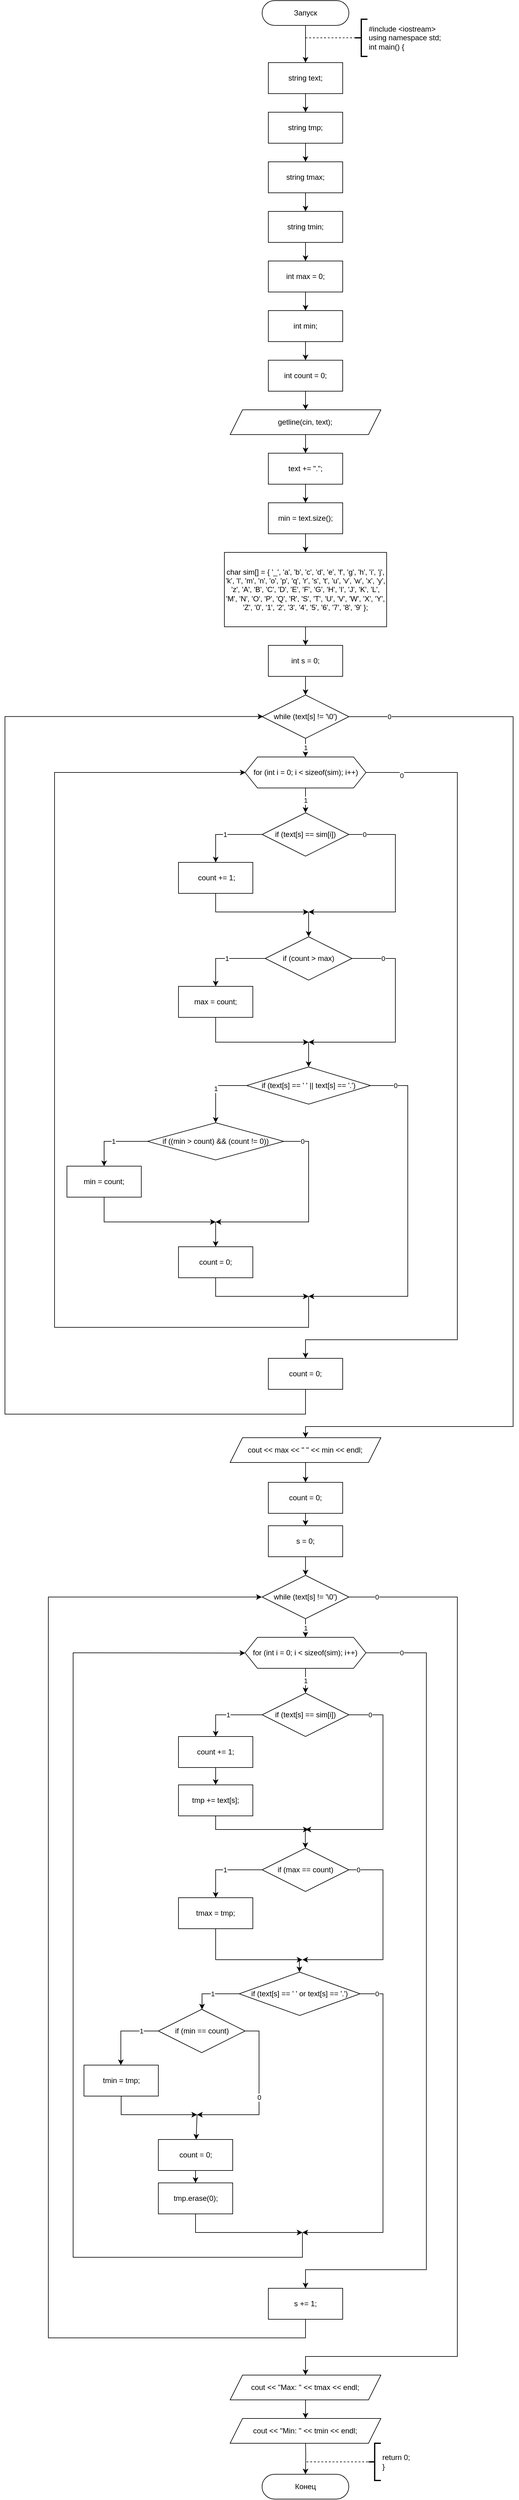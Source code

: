 <mxfile>
    <diagram id="tr8WCDj-hul7nBdrf4UF" name="Страница 1">
        <mxGraphModel dx="2254" dy="1436" grid="1" gridSize="10" guides="1" tooltips="1" connect="0" arrows="1" fold="1" page="1" pageScale="1" pageWidth="827" pageHeight="1169" math="0" shadow="0">
            <root>
                <mxCell id="0"/>
                <mxCell id="1" parent="0"/>
                <mxCell id="2" style="edgeStyle=orthogonalEdgeStyle;rounded=0;orthogonalLoop=1;jettySize=auto;html=1;" parent="1" source="3" target="4" edge="1">
                    <mxGeometry relative="1" as="geometry"/>
                </mxCell>
                <mxCell id="3" value="Запуск" style="rounded=1;whiteSpace=wrap;html=1;arcSize=50;" parent="1" vertex="1">
                    <mxGeometry x="305" y="20" width="140" height="40" as="geometry"/>
                </mxCell>
                <mxCell id="195" style="edgeStyle=none;html=1;" parent="1" source="4" edge="1">
                    <mxGeometry relative="1" as="geometry">
                        <mxPoint x="375" y="200" as="targetPoint"/>
                    </mxGeometry>
                </mxCell>
                <mxCell id="4" value="string text;" style="rounded=0;whiteSpace=wrap;html=1;" parent="1" vertex="1">
                    <mxGeometry x="315" y="120" width="120" height="50" as="geometry"/>
                </mxCell>
                <mxCell id="5" value="#include &amp;lt;iostream&amp;gt;&lt;br&gt;using namespace std;&lt;br&gt;int main() {" style="strokeWidth=2;html=1;shape=mxgraph.flowchart.annotation_2;align=left;labelPosition=right;pointerEvents=1;" parent="1" vertex="1">
                    <mxGeometry x="455" y="50" width="20" height="60" as="geometry"/>
                </mxCell>
                <mxCell id="6" value="" style="endArrow=none;dashed=1;html=1;entryX=0;entryY=0.5;entryDx=0;entryDy=0;entryPerimeter=0;" parent="1" target="5" edge="1">
                    <mxGeometry width="50" height="50" relative="1" as="geometry">
                        <mxPoint x="375" y="80" as="sourcePoint"/>
                        <mxPoint x="465" y="70" as="targetPoint"/>
                    </mxGeometry>
                </mxCell>
                <mxCell id="7" value="Конец" style="rounded=1;whiteSpace=wrap;html=1;arcSize=50;" parent="1" vertex="1">
                    <mxGeometry x="304.86" y="4010" width="140" height="40" as="geometry"/>
                </mxCell>
                <mxCell id="10" value="return 0;&lt;br&gt;}" style="strokeWidth=2;html=1;shape=mxgraph.flowchart.annotation_2;align=left;labelPosition=right;pointerEvents=1;" parent="1" vertex="1">
                    <mxGeometry x="476.61" y="3960" width="20" height="60" as="geometry"/>
                </mxCell>
                <mxCell id="11" value="" style="endArrow=none;dashed=1;html=1;entryX=0;entryY=0.5;entryDx=0;entryDy=0;entryPerimeter=0;edgeStyle=orthogonalEdgeStyle;" parent="1" edge="1">
                    <mxGeometry width="50" height="50" relative="1" as="geometry">
                        <mxPoint x="376.61" y="3990" as="sourcePoint"/>
                        <mxPoint x="476.61" y="3990" as="targetPoint"/>
                    </mxGeometry>
                </mxCell>
                <mxCell id="236" style="edgeStyle=none;html=1;" parent="1" source="234" edge="1">
                    <mxGeometry relative="1" as="geometry">
                        <mxPoint x="375" y="280" as="targetPoint"/>
                    </mxGeometry>
                </mxCell>
                <mxCell id="234" value="string tmp;" style="rounded=0;whiteSpace=wrap;html=1;" parent="1" vertex="1">
                    <mxGeometry x="315" y="200" width="120" height="50" as="geometry"/>
                </mxCell>
                <mxCell id="370" value="" style="edgeStyle=orthogonalEdgeStyle;html=1;rounded=0;" parent="1" source="252" target="367" edge="1">
                    <mxGeometry relative="1" as="geometry"/>
                </mxCell>
                <mxCell id="252" value="string tmax;" style="rounded=0;whiteSpace=wrap;html=1;" parent="1" vertex="1">
                    <mxGeometry x="315" y="280" width="120" height="50" as="geometry"/>
                </mxCell>
                <mxCell id="366" style="edgeStyle=orthogonalEdgeStyle;rounded=0;html=1;" parent="1" target="7" edge="1">
                    <mxGeometry relative="1" as="geometry">
                        <mxPoint x="374.918" y="3950" as="sourcePoint"/>
                    </mxGeometry>
                </mxCell>
                <mxCell id="371" style="edgeStyle=orthogonalEdgeStyle;rounded=0;html=1;" parent="1" source="367" target="368" edge="1">
                    <mxGeometry relative="1" as="geometry"/>
                </mxCell>
                <mxCell id="367" value="string tmin;" style="rounded=0;whiteSpace=wrap;html=1;" parent="1" vertex="1">
                    <mxGeometry x="315" y="360" width="120" height="50" as="geometry"/>
                </mxCell>
                <mxCell id="372" value="" style="edgeStyle=orthogonalEdgeStyle;rounded=0;html=1;" parent="1" source="368" target="369" edge="1">
                    <mxGeometry relative="1" as="geometry"/>
                </mxCell>
                <mxCell id="368" value="int max = 0;" style="rounded=0;whiteSpace=wrap;html=1;" parent="1" vertex="1">
                    <mxGeometry x="315" y="440" width="120" height="50" as="geometry"/>
                </mxCell>
                <mxCell id="426" value="" style="edgeStyle=orthogonalEdgeStyle;html=1;rounded=0;" edge="1" parent="1" source="369" target="425">
                    <mxGeometry relative="1" as="geometry"/>
                </mxCell>
                <mxCell id="369" value="int min;" style="rounded=0;whiteSpace=wrap;html=1;" parent="1" vertex="1">
                    <mxGeometry x="315" y="520" width="120" height="50" as="geometry"/>
                </mxCell>
                <mxCell id="428" style="edgeStyle=orthogonalEdgeStyle;rounded=0;html=1;" edge="1" parent="1" source="425" target="427">
                    <mxGeometry relative="1" as="geometry"/>
                </mxCell>
                <mxCell id="425" value="int count = 0;" style="rounded=0;whiteSpace=wrap;html=1;" vertex="1" parent="1">
                    <mxGeometry x="315" y="600" width="120" height="50" as="geometry"/>
                </mxCell>
                <mxCell id="430" style="edgeStyle=orthogonalEdgeStyle;rounded=0;html=1;" edge="1" parent="1" source="427" target="429">
                    <mxGeometry relative="1" as="geometry"/>
                </mxCell>
                <mxCell id="427" value="getline(cin, text);" style="shape=parallelogram;perimeter=parallelogramPerimeter;whiteSpace=wrap;html=1;fixedSize=1;" vertex="1" parent="1">
                    <mxGeometry x="253.37" y="680" width="243.25" height="40" as="geometry"/>
                </mxCell>
                <mxCell id="432" value="" style="edgeStyle=orthogonalEdgeStyle;rounded=0;html=1;" edge="1" parent="1" source="429" target="431">
                    <mxGeometry relative="1" as="geometry"/>
                </mxCell>
                <mxCell id="429" value="text += &quot;.&quot;;" style="rounded=0;whiteSpace=wrap;html=1;" vertex="1" parent="1">
                    <mxGeometry x="315" y="750" width="120" height="50" as="geometry"/>
                </mxCell>
                <mxCell id="435" style="edgeStyle=orthogonalEdgeStyle;rounded=0;html=1;" edge="1" parent="1" source="431" target="433">
                    <mxGeometry relative="1" as="geometry"/>
                </mxCell>
                <mxCell id="431" value="min = text.size();" style="rounded=0;whiteSpace=wrap;html=1;" vertex="1" parent="1">
                    <mxGeometry x="315" y="830" width="120" height="50" as="geometry"/>
                </mxCell>
                <mxCell id="437" style="edgeStyle=orthogonalEdgeStyle;rounded=0;html=1;" edge="1" parent="1" source="433" target="436">
                    <mxGeometry relative="1" as="geometry"/>
                </mxCell>
                <mxCell id="433" value="char sim[] = { '_', 'a', 'b', 'c', 'd', 'e', 'f', 'g', 'h', 'i', 'j', 'k', 'l', 'm', 'n', 'o', 'p', 'q', 'r', 's', 't', 'u', 'v', 'w', 'x', 'y', 'z', 'A', 'B', 'C', 'D', 'E', 'F', 'G', 'H', 'I', 'J', 'K', 'L', 'M', 'N', 'O', 'P', 'Q', 'R', 'S', 'T', 'U', 'V', 'W', 'X', 'Y', 'Z', '0', '1', '2', '3', '4', '5', '6', '7', '8', '9' };" style="rounded=0;whiteSpace=wrap;html=1;" vertex="1" parent="1">
                    <mxGeometry x="244.13" y="910" width="261.75" height="120" as="geometry"/>
                </mxCell>
                <mxCell id="439" style="edgeStyle=orthogonalEdgeStyle;rounded=0;html=1;" edge="1" parent="1" source="436" target="438">
                    <mxGeometry relative="1" as="geometry"/>
                </mxCell>
                <mxCell id="436" value="int s = 0;" style="rounded=0;whiteSpace=wrap;html=1;" vertex="1" parent="1">
                    <mxGeometry x="315" y="1060" width="120" height="50" as="geometry"/>
                </mxCell>
                <mxCell id="441" value="1" style="edgeStyle=orthogonalEdgeStyle;rounded=0;html=1;" edge="1" parent="1" source="438" target="440">
                    <mxGeometry relative="1" as="geometry"/>
                </mxCell>
                <mxCell id="472" value="0" style="edgeStyle=orthogonalEdgeStyle;rounded=0;html=1;" edge="1" parent="1" source="438" target="471">
                    <mxGeometry x="-0.926" relative="1" as="geometry">
                        <Array as="points">
                            <mxPoint x="710" y="1175"/>
                            <mxPoint x="710" y="2320"/>
                            <mxPoint x="375" y="2320"/>
                        </Array>
                        <mxPoint as="offset"/>
                    </mxGeometry>
                </mxCell>
                <mxCell id="438" value="while (text[s] != '\0')" style="rhombus;whiteSpace=wrap;html=1;" vertex="1" parent="1">
                    <mxGeometry x="305" y="1140" width="140" height="70" as="geometry"/>
                </mxCell>
                <mxCell id="443" value="1" style="edgeStyle=orthogonalEdgeStyle;rounded=0;html=1;" edge="1" parent="1" source="440" target="442">
                    <mxGeometry relative="1" as="geometry"/>
                </mxCell>
                <mxCell id="469" value="0" style="edgeStyle=orthogonalEdgeStyle;rounded=0;html=1;" edge="1" parent="1" source="440" target="468">
                    <mxGeometry x="-0.914" y="-5" relative="1" as="geometry">
                        <Array as="points">
                            <mxPoint x="620" y="1265"/>
                            <mxPoint x="620" y="2180"/>
                            <mxPoint x="375" y="2180"/>
                        </Array>
                        <mxPoint as="offset"/>
                    </mxGeometry>
                </mxCell>
                <mxCell id="440" value="for (int i = 0; i &amp;lt; sizeof(sim); i++)" style="shape=hexagon;perimeter=hexagonPerimeter2;whiteSpace=wrap;html=1;fixedSize=1;" vertex="1" parent="1">
                    <mxGeometry x="277.5" y="1240" width="195" height="50" as="geometry"/>
                </mxCell>
                <mxCell id="445" value="1" style="edgeStyle=orthogonalEdgeStyle;rounded=0;html=1;" edge="1" parent="1" source="442" target="444">
                    <mxGeometry relative="1" as="geometry"/>
                </mxCell>
                <mxCell id="446" value="0" style="edgeStyle=orthogonalEdgeStyle;rounded=0;html=1;" edge="1" parent="1" source="442">
                    <mxGeometry x="-0.855" relative="1" as="geometry">
                        <mxPoint x="380" y="1490" as="targetPoint"/>
                        <Array as="points">
                            <mxPoint x="520" y="1365"/>
                            <mxPoint x="520" y="1490"/>
                        </Array>
                        <mxPoint as="offset"/>
                    </mxGeometry>
                </mxCell>
                <mxCell id="442" value="if (text[s] == sim[i])" style="rhombus;whiteSpace=wrap;html=1;" vertex="1" parent="1">
                    <mxGeometry x="305" y="1330" width="140" height="70" as="geometry"/>
                </mxCell>
                <mxCell id="447" style="edgeStyle=orthogonalEdgeStyle;rounded=0;html=1;" edge="1" parent="1" source="444">
                    <mxGeometry relative="1" as="geometry">
                        <mxPoint x="380" y="1490" as="targetPoint"/>
                        <Array as="points">
                            <mxPoint x="230" y="1490"/>
                        </Array>
                    </mxGeometry>
                </mxCell>
                <mxCell id="444" value="&amp;nbsp;count += 1;" style="rounded=0;whiteSpace=wrap;html=1;" vertex="1" parent="1">
                    <mxGeometry x="170" y="1410" width="120" height="50" as="geometry"/>
                </mxCell>
                <mxCell id="451" value="1" style="edgeStyle=orthogonalEdgeStyle;rounded=0;html=1;" edge="1" parent="1" source="448" target="450">
                    <mxGeometry relative="1" as="geometry"/>
                </mxCell>
                <mxCell id="453" value="0" style="edgeStyle=orthogonalEdgeStyle;rounded=0;html=1;" edge="1" parent="1" source="448">
                    <mxGeometry x="-0.71" relative="1" as="geometry">
                        <mxPoint x="380" y="1700" as="targetPoint"/>
                        <Array as="points">
                            <mxPoint x="520" y="1565"/>
                            <mxPoint x="520" y="1700"/>
                        </Array>
                        <mxPoint as="offset"/>
                    </mxGeometry>
                </mxCell>
                <mxCell id="448" value="if (count &amp;gt; max)" style="rhombus;whiteSpace=wrap;html=1;" vertex="1" parent="1">
                    <mxGeometry x="310" y="1530" width="140" height="70" as="geometry"/>
                </mxCell>
                <mxCell id="449" value="" style="endArrow=classic;html=1;rounded=0;" edge="1" parent="1" target="448">
                    <mxGeometry width="50" height="50" relative="1" as="geometry">
                        <mxPoint x="380" y="1490" as="sourcePoint"/>
                        <mxPoint x="450" y="1490" as="targetPoint"/>
                    </mxGeometry>
                </mxCell>
                <mxCell id="452" style="edgeStyle=orthogonalEdgeStyle;rounded=0;html=1;" edge="1" parent="1" source="450">
                    <mxGeometry relative="1" as="geometry">
                        <mxPoint x="380" y="1700" as="targetPoint"/>
                        <Array as="points">
                            <mxPoint x="230" y="1700"/>
                        </Array>
                    </mxGeometry>
                </mxCell>
                <mxCell id="450" value="max = count;" style="rounded=0;whiteSpace=wrap;html=1;" vertex="1" parent="1">
                    <mxGeometry x="170" y="1610" width="120" height="50" as="geometry"/>
                </mxCell>
                <mxCell id="457" value="1" style="edgeStyle=orthogonalEdgeStyle;rounded=0;html=1;" edge="1" parent="1" source="454" target="456">
                    <mxGeometry relative="1" as="geometry">
                        <Array as="points">
                            <mxPoint x="230" y="1770"/>
                        </Array>
                    </mxGeometry>
                </mxCell>
                <mxCell id="465" value="0" style="edgeStyle=orthogonalEdgeStyle;rounded=0;html=1;" edge="1" parent="1" source="454">
                    <mxGeometry x="-0.857" relative="1" as="geometry">
                        <mxPoint x="380" y="2110" as="targetPoint"/>
                        <Array as="points">
                            <mxPoint x="540" y="1770"/>
                            <mxPoint x="540" y="2110"/>
                        </Array>
                        <mxPoint as="offset"/>
                    </mxGeometry>
                </mxCell>
                <mxCell id="454" value="if (text[s] == ' ' || text[s] == '.')" style="rhombus;whiteSpace=wrap;html=1;" vertex="1" parent="1">
                    <mxGeometry x="280" y="1740" width="200" height="60" as="geometry"/>
                </mxCell>
                <mxCell id="455" value="" style="endArrow=classic;html=1;rounded=0;" edge="1" parent="1" target="454">
                    <mxGeometry width="50" height="50" relative="1" as="geometry">
                        <mxPoint x="380" y="1700" as="sourcePoint"/>
                        <mxPoint x="440" y="1620" as="targetPoint"/>
                    </mxGeometry>
                </mxCell>
                <mxCell id="460" value="1" style="edgeStyle=orthogonalEdgeStyle;rounded=0;html=1;" edge="1" parent="1" source="456" target="458">
                    <mxGeometry relative="1" as="geometry"/>
                </mxCell>
                <mxCell id="462" value="0" style="edgeStyle=orthogonalEdgeStyle;rounded=0;html=1;" edge="1" parent="1" source="456">
                    <mxGeometry x="-0.812" relative="1" as="geometry">
                        <mxPoint x="230" y="1990" as="targetPoint"/>
                        <Array as="points">
                            <mxPoint x="380" y="1860"/>
                            <mxPoint x="380" y="1990"/>
                        </Array>
                        <mxPoint as="offset"/>
                    </mxGeometry>
                </mxCell>
                <mxCell id="456" value="if ((min &amp;gt; count) &amp;amp;&amp;amp; (count != 0))" style="rhombus;whiteSpace=wrap;html=1;" vertex="1" parent="1">
                    <mxGeometry x="120" y="1830" width="220" height="60" as="geometry"/>
                </mxCell>
                <mxCell id="461" style="edgeStyle=orthogonalEdgeStyle;rounded=0;html=1;" edge="1" parent="1" source="458">
                    <mxGeometry relative="1" as="geometry">
                        <mxPoint x="230" y="1990" as="targetPoint"/>
                        <Array as="points">
                            <mxPoint x="50" y="1990"/>
                        </Array>
                    </mxGeometry>
                </mxCell>
                <mxCell id="458" value="min = count;" style="rounded=0;whiteSpace=wrap;html=1;" vertex="1" parent="1">
                    <mxGeometry x="-10" y="1900" width="120" height="50" as="geometry"/>
                </mxCell>
                <mxCell id="466" style="edgeStyle=orthogonalEdgeStyle;rounded=0;html=1;" edge="1" parent="1" source="463">
                    <mxGeometry relative="1" as="geometry">
                        <mxPoint x="380" y="2110" as="targetPoint"/>
                        <Array as="points">
                            <mxPoint x="230" y="2110"/>
                        </Array>
                    </mxGeometry>
                </mxCell>
                <mxCell id="463" value="count = 0;" style="rounded=0;whiteSpace=wrap;html=1;" vertex="1" parent="1">
                    <mxGeometry x="170" y="2030" width="120" height="50" as="geometry"/>
                </mxCell>
                <mxCell id="464" value="" style="endArrow=classic;html=1;rounded=0;" edge="1" parent="1" target="463">
                    <mxGeometry width="50" height="50" relative="1" as="geometry">
                        <mxPoint x="230" y="1990" as="sourcePoint"/>
                        <mxPoint x="270" y="1910" as="targetPoint"/>
                    </mxGeometry>
                </mxCell>
                <mxCell id="467" value="" style="endArrow=classic;html=1;rounded=0;entryX=0.004;entryY=0.5;entryDx=0;entryDy=0;entryPerimeter=0;" edge="1" parent="1" target="440">
                    <mxGeometry width="50" height="50" relative="1" as="geometry">
                        <mxPoint x="380" y="2110" as="sourcePoint"/>
                        <mxPoint x="330" y="2130" as="targetPoint"/>
                        <Array as="points">
                            <mxPoint x="380" y="2160"/>
                            <mxPoint x="-30" y="2160"/>
                            <mxPoint x="-30" y="1265"/>
                        </Array>
                    </mxGeometry>
                </mxCell>
                <mxCell id="470" style="edgeStyle=orthogonalEdgeStyle;rounded=0;html=1;entryX=0.013;entryY=0.496;entryDx=0;entryDy=0;entryPerimeter=0;" edge="1" parent="1" source="468" target="438">
                    <mxGeometry relative="1" as="geometry">
                        <Array as="points">
                            <mxPoint x="375" y="2300"/>
                            <mxPoint x="-110" y="2300"/>
                            <mxPoint x="-110" y="1175"/>
                        </Array>
                    </mxGeometry>
                </mxCell>
                <mxCell id="468" value="count = 0;" style="rounded=0;whiteSpace=wrap;html=1;" vertex="1" parent="1">
                    <mxGeometry x="314.99" y="2210" width="120" height="50" as="geometry"/>
                </mxCell>
                <mxCell id="474" value="" style="edgeStyle=orthogonalEdgeStyle;rounded=0;html=1;" edge="1" parent="1" source="471" target="473">
                    <mxGeometry relative="1" as="geometry"/>
                </mxCell>
                <mxCell id="471" value="cout &amp;lt;&amp;lt; max &amp;lt;&amp;lt; &quot; &quot; &amp;lt;&amp;lt; min &amp;lt;&amp;lt; endl;" style="shape=parallelogram;perimeter=parallelogramPerimeter;whiteSpace=wrap;html=1;fixedSize=1;" vertex="1" parent="1">
                    <mxGeometry x="253.38" y="2338" width="243.25" height="40" as="geometry"/>
                </mxCell>
                <mxCell id="476" value="" style="edgeStyle=orthogonalEdgeStyle;rounded=0;html=1;" edge="1" parent="1" source="473" target="475">
                    <mxGeometry relative="1" as="geometry"/>
                </mxCell>
                <mxCell id="473" value="count = 0;" style="rounded=0;whiteSpace=wrap;html=1;" vertex="1" parent="1">
                    <mxGeometry x="314.99" y="2410" width="120" height="50" as="geometry"/>
                </mxCell>
                <mxCell id="478" style="edgeStyle=orthogonalEdgeStyle;rounded=0;html=1;" edge="1" parent="1" source="475" target="477">
                    <mxGeometry relative="1" as="geometry"/>
                </mxCell>
                <mxCell id="475" value="s = 0;" style="rounded=0;whiteSpace=wrap;html=1;" vertex="1" parent="1">
                    <mxGeometry x="315.01" y="2480" width="120" height="50" as="geometry"/>
                </mxCell>
                <mxCell id="480" value="1" style="edgeStyle=orthogonalEdgeStyle;rounded=0;html=1;" edge="1" parent="1" source="477" target="479">
                    <mxGeometry relative="1" as="geometry"/>
                </mxCell>
                <mxCell id="517" value="0" style="edgeStyle=orthogonalEdgeStyle;rounded=0;jumpSize=6;html=1;" edge="1" parent="1" source="477" target="515">
                    <mxGeometry x="-0.946" relative="1" as="geometry">
                        <Array as="points">
                            <mxPoint x="620" y="2595"/>
                            <mxPoint x="620" y="3820"/>
                            <mxPoint x="375" y="3820"/>
                        </Array>
                        <mxPoint as="offset"/>
                    </mxGeometry>
                </mxCell>
                <mxCell id="477" value="while (text[s] != '\0')" style="rhombus;whiteSpace=wrap;html=1;" vertex="1" parent="1">
                    <mxGeometry x="304.99" y="2560" width="140" height="70" as="geometry"/>
                </mxCell>
                <mxCell id="482" value="1" style="edgeStyle=orthogonalEdgeStyle;rounded=0;html=1;" edge="1" parent="1" source="479" target="481">
                    <mxGeometry relative="1" as="geometry"/>
                </mxCell>
                <mxCell id="513" value="0" style="edgeStyle=orthogonalEdgeStyle;rounded=0;jumpSize=6;html=1;" edge="1" parent="1" source="479" target="512">
                    <mxGeometry x="-0.913" relative="1" as="geometry">
                        <Array as="points">
                            <mxPoint x="570" y="2685"/>
                            <mxPoint x="570" y="3680"/>
                            <mxPoint x="375" y="3680"/>
                        </Array>
                        <mxPoint as="offset"/>
                    </mxGeometry>
                </mxCell>
                <mxCell id="479" value="for (int i = 0; i &amp;lt; sizeof(sim); i++)" style="shape=hexagon;perimeter=hexagonPerimeter2;whiteSpace=wrap;html=1;fixedSize=1;" vertex="1" parent="1">
                    <mxGeometry x="277.49" y="2660" width="195" height="50" as="geometry"/>
                </mxCell>
                <mxCell id="486" value="1" style="edgeStyle=orthogonalEdgeStyle;rounded=0;html=1;" edge="1" parent="1" source="481" target="483">
                    <mxGeometry relative="1" as="geometry">
                        <Array as="points">
                            <mxPoint x="230" y="2785"/>
                        </Array>
                    </mxGeometry>
                </mxCell>
                <mxCell id="488" value="0" style="edgeStyle=orthogonalEdgeStyle;rounded=0;html=1;" edge="1" parent="1" source="481">
                    <mxGeometry x="-0.808" relative="1" as="geometry">
                        <mxPoint x="374.99" y="2970" as="targetPoint"/>
                        <Array as="points">
                            <mxPoint x="500" y="2785"/>
                            <mxPoint x="500" y="2970"/>
                        </Array>
                        <mxPoint x="-1" as="offset"/>
                    </mxGeometry>
                </mxCell>
                <mxCell id="481" value="if (text[s] == sim[i])" style="rhombus;whiteSpace=wrap;html=1;" vertex="1" parent="1">
                    <mxGeometry x="304.99" y="2750" width="140" height="70" as="geometry"/>
                </mxCell>
                <mxCell id="485" style="edgeStyle=orthogonalEdgeStyle;rounded=0;html=1;" edge="1" parent="1" source="483" target="484">
                    <mxGeometry relative="1" as="geometry"/>
                </mxCell>
                <mxCell id="483" value="count += 1;" style="rounded=0;whiteSpace=wrap;html=1;" vertex="1" parent="1">
                    <mxGeometry x="170" y="2820" width="120" height="50" as="geometry"/>
                </mxCell>
                <mxCell id="487" style="edgeStyle=orthogonalEdgeStyle;rounded=0;html=1;" edge="1" parent="1" source="484">
                    <mxGeometry relative="1" as="geometry">
                        <mxPoint x="380" y="2970" as="targetPoint"/>
                        <Array as="points">
                            <mxPoint x="230" y="2970"/>
                        </Array>
                    </mxGeometry>
                </mxCell>
                <mxCell id="484" value="tmp += text[s];" style="rounded=0;whiteSpace=wrap;html=1;" vertex="1" parent="1">
                    <mxGeometry x="170" y="2898" width="120" height="50" as="geometry"/>
                </mxCell>
                <mxCell id="492" value="1" style="edgeStyle=orthogonalEdgeStyle;rounded=0;html=1;" edge="1" parent="1" source="489" target="491">
                    <mxGeometry relative="1" as="geometry"/>
                </mxCell>
                <mxCell id="495" value="0" style="edgeStyle=orthogonalEdgeStyle;rounded=0;html=1;" edge="1" parent="1" source="489">
                    <mxGeometry x="-0.908" relative="1" as="geometry">
                        <mxPoint x="370" y="3180" as="targetPoint"/>
                        <Array as="points">
                            <mxPoint x="500" y="3035"/>
                            <mxPoint x="500" y="3180"/>
                        </Array>
                        <mxPoint as="offset"/>
                    </mxGeometry>
                </mxCell>
                <mxCell id="489" value="if (max == count)" style="rhombus;whiteSpace=wrap;html=1;" vertex="1" parent="1">
                    <mxGeometry x="304.99" y="3000" width="140" height="70" as="geometry"/>
                </mxCell>
                <mxCell id="490" value="" style="endArrow=classic;html=1;rounded=0;" edge="1" parent="1">
                    <mxGeometry width="50" height="50" relative="1" as="geometry">
                        <mxPoint x="374.73" y="2970" as="sourcePoint"/>
                        <mxPoint x="374.73" y="3000" as="targetPoint"/>
                    </mxGeometry>
                </mxCell>
                <mxCell id="494" style="edgeStyle=orthogonalEdgeStyle;rounded=0;html=1;jumpSize=6;" edge="1" parent="1" source="491">
                    <mxGeometry relative="1" as="geometry">
                        <mxPoint x="370" y="3180" as="targetPoint"/>
                        <Array as="points">
                            <mxPoint x="230" y="3180"/>
                        </Array>
                    </mxGeometry>
                </mxCell>
                <mxCell id="491" value="tmax = tmp;" style="rounded=0;whiteSpace=wrap;html=1;" vertex="1" parent="1">
                    <mxGeometry x="170" y="3080" width="120" height="50" as="geometry"/>
                </mxCell>
                <mxCell id="499" value="1" style="edgeStyle=orthogonalEdgeStyle;rounded=0;jumpSize=6;html=1;" edge="1" parent="1" source="493" target="498">
                    <mxGeometry relative="1" as="geometry">
                        <Array as="points">
                            <mxPoint x="208" y="3235"/>
                        </Array>
                    </mxGeometry>
                </mxCell>
                <mxCell id="510" value="0" style="edgeStyle=orthogonalEdgeStyle;rounded=0;jumpSize=6;html=1;" edge="1" parent="1" source="493">
                    <mxGeometry x="-0.903" relative="1" as="geometry">
                        <mxPoint x="370" y="3620" as="targetPoint"/>
                        <Array as="points">
                            <mxPoint x="500" y="3235"/>
                            <mxPoint x="500" y="3620"/>
                        </Array>
                        <mxPoint as="offset"/>
                    </mxGeometry>
                </mxCell>
                <mxCell id="493" value="if (text[s] == ' ' or text[s] == '.')" style="rhombus;whiteSpace=wrap;html=1;" vertex="1" parent="1">
                    <mxGeometry x="267.99" y="3200" width="195.01" height="70" as="geometry"/>
                </mxCell>
                <mxCell id="496" value="" style="endArrow=classic;html=1;rounded=0;" edge="1" parent="1">
                    <mxGeometry width="50" height="50" relative="1" as="geometry">
                        <mxPoint x="365" y="3180" as="sourcePoint"/>
                        <mxPoint x="365.23" y="3200" as="targetPoint"/>
                    </mxGeometry>
                </mxCell>
                <mxCell id="502" value="1" style="edgeStyle=orthogonalEdgeStyle;rounded=0;jumpSize=6;html=1;" edge="1" parent="1" source="498" target="501">
                    <mxGeometry x="-0.524" relative="1" as="geometry">
                        <Array as="points">
                            <mxPoint x="77" y="3295"/>
                        </Array>
                        <mxPoint as="offset"/>
                    </mxGeometry>
                </mxCell>
                <mxCell id="504" value="0" style="edgeStyle=orthogonalEdgeStyle;rounded=0;jumpSize=6;html=1;" edge="1" parent="1" source="498">
                    <mxGeometry relative="1" as="geometry">
                        <mxPoint x="200" y="3430" as="targetPoint"/>
                        <Array as="points">
                            <mxPoint x="300" y="3295"/>
                            <mxPoint x="300" y="3430"/>
                        </Array>
                    </mxGeometry>
                </mxCell>
                <mxCell id="498" value="if (min == count)" style="rhombus;whiteSpace=wrap;html=1;" vertex="1" parent="1">
                    <mxGeometry x="137.5" y="3260" width="140" height="70" as="geometry"/>
                </mxCell>
                <mxCell id="503" style="edgeStyle=orthogonalEdgeStyle;rounded=0;jumpSize=6;html=1;" edge="1" parent="1" source="501">
                    <mxGeometry relative="1" as="geometry">
                        <mxPoint x="200" y="3430" as="targetPoint"/>
                        <Array as="points">
                            <mxPoint x="77" y="3430"/>
                        </Array>
                    </mxGeometry>
                </mxCell>
                <mxCell id="501" value="tmin = tmp;" style="rounded=0;whiteSpace=wrap;html=1;" vertex="1" parent="1">
                    <mxGeometry x="17.5" y="3350" width="120" height="50" as="geometry"/>
                </mxCell>
                <mxCell id="508" value="" style="edgeStyle=orthogonalEdgeStyle;rounded=0;jumpSize=6;html=1;" edge="1" parent="1" source="505" target="506">
                    <mxGeometry relative="1" as="geometry"/>
                </mxCell>
                <mxCell id="505" value="count = 0;" style="rounded=0;whiteSpace=wrap;html=1;" vertex="1" parent="1">
                    <mxGeometry x="137.5" y="3470" width="120" height="50" as="geometry"/>
                </mxCell>
                <mxCell id="509" style="edgeStyle=orthogonalEdgeStyle;rounded=0;jumpSize=6;html=1;" edge="1" parent="1" source="506">
                    <mxGeometry relative="1" as="geometry">
                        <mxPoint x="370" y="3620" as="targetPoint"/>
                        <Array as="points">
                            <mxPoint x="198" y="3620"/>
                        </Array>
                    </mxGeometry>
                </mxCell>
                <mxCell id="506" value="tmp.erase(0);" style="rounded=0;whiteSpace=wrap;html=1;" vertex="1" parent="1">
                    <mxGeometry x="137.5" y="3540" width="120" height="50" as="geometry"/>
                </mxCell>
                <mxCell id="507" value="" style="endArrow=classic;html=1;rounded=0;jumpSize=6;" edge="1" parent="1" target="505">
                    <mxGeometry width="50" height="50" relative="1" as="geometry">
                        <mxPoint x="200" y="3430" as="sourcePoint"/>
                        <mxPoint x="160" y="3460" as="targetPoint"/>
                    </mxGeometry>
                </mxCell>
                <mxCell id="511" value="" style="endArrow=classic;html=1;rounded=0;jumpSize=6;entryX=0.001;entryY=0.507;entryDx=0;entryDy=0;entryPerimeter=0;" edge="1" parent="1" target="479">
                    <mxGeometry width="50" height="50" relative="1" as="geometry">
                        <mxPoint x="370" y="3620" as="sourcePoint"/>
                        <mxPoint x="340" y="3400" as="targetPoint"/>
                        <Array as="points">
                            <mxPoint x="370" y="3660"/>
                            <mxPoint y="3660"/>
                            <mxPoint y="2685"/>
                        </Array>
                    </mxGeometry>
                </mxCell>
                <mxCell id="514" style="edgeStyle=orthogonalEdgeStyle;rounded=0;jumpSize=6;html=1;entryX=-0.004;entryY=0.497;entryDx=0;entryDy=0;entryPerimeter=0;" edge="1" parent="1" source="512" target="477">
                    <mxGeometry relative="1" as="geometry">
                        <mxPoint x="260" y="2580" as="targetPoint"/>
                        <Array as="points">
                            <mxPoint x="375" y="3790"/>
                            <mxPoint x="-40" y="3790"/>
                            <mxPoint x="-40" y="2595"/>
                            <mxPoint x="304" y="2595"/>
                        </Array>
                    </mxGeometry>
                </mxCell>
                <mxCell id="512" value="s += 1;" style="rounded=0;whiteSpace=wrap;html=1;" vertex="1" parent="1">
                    <mxGeometry x="315.01" y="3710" width="120" height="50" as="geometry"/>
                </mxCell>
                <mxCell id="518" value="" style="edgeStyle=orthogonalEdgeStyle;rounded=0;jumpSize=6;html=1;" edge="1" parent="1" source="515" target="516">
                    <mxGeometry relative="1" as="geometry"/>
                </mxCell>
                <mxCell id="515" value="cout &amp;lt;&amp;lt; &quot;Max: &quot; &amp;lt;&amp;lt; tmax &amp;lt;&amp;lt; endl;" style="shape=parallelogram;perimeter=parallelogramPerimeter;whiteSpace=wrap;html=1;fixedSize=1;" vertex="1" parent="1">
                    <mxGeometry x="253.36" y="3850" width="243.25" height="40" as="geometry"/>
                </mxCell>
                <mxCell id="516" value="cout &amp;lt;&amp;lt; &quot;Min: &quot; &amp;lt;&amp;lt; tmin &amp;lt;&amp;lt; endl;" style="shape=parallelogram;perimeter=parallelogramPerimeter;whiteSpace=wrap;html=1;fixedSize=1;" vertex="1" parent="1">
                    <mxGeometry x="253.36" y="3920" width="243.25" height="40" as="geometry"/>
                </mxCell>
            </root>
        </mxGraphModel>
    </diagram>
</mxfile>